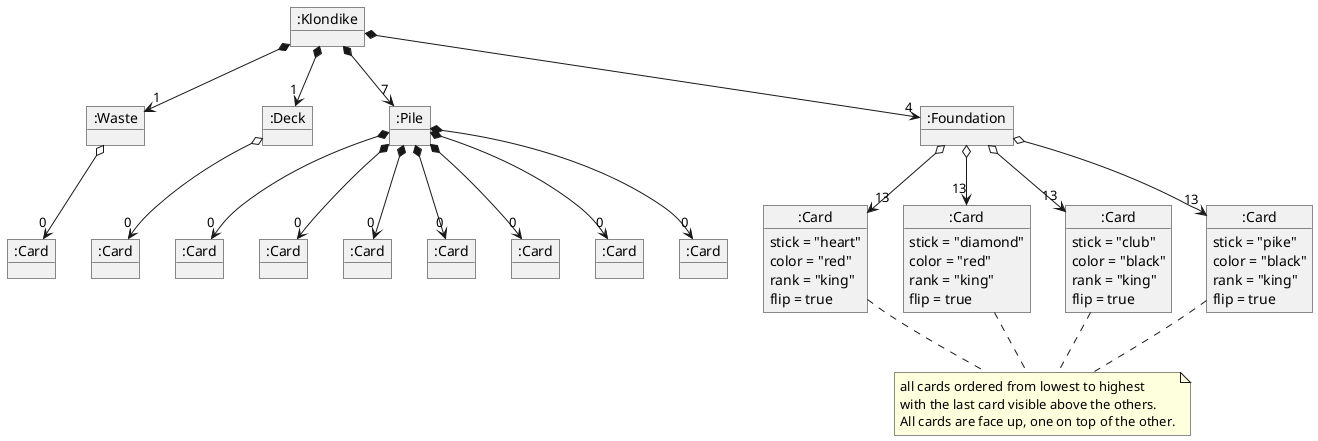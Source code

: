 @startuml

object ":Klondike" as Klondike
object ":Waste" as Waste
object ":Deck" as Deck
object ":Pile" as Pile
object ":Foundation" as Foundation
object ":Card" as Card {
 stick = "heart"
 color = "red"
 rank = "king"
 flip = true
}
object ":Card" as Card2 {
 stick = "diamond"
 color = "red"
 rank = "king"
 flip = true
}
object ":Card" as Card3 {
 stick = "club"
 color = "black"
 rank = "king"
 flip = true
}
object ":Card" as Card4 {
 stick = "pike"
 color = "black"
 rank = "king"
 flip = true
}
object ":Card" as CardWaste
note as N2
all cards ordered from lowest to highest 
with the last card visible above the others.
All cards are face up, one on top of the other.
end note
object ":Card" as CardDeck 
object ":Card" as CardPile 
object ":Card" as CardPile2 
object ":Card" as CardPile3
object ":Card" as CardPile4
object ":Card" as CardPile5 
object ":Card" as CardPile6 
object ":Card" as CardPile7

Klondike *-down-> "1"  Waste
Klondike *-down-> "1" Deck
Klondike *-down-> "7"  Pile
Klondike *-down-> "4"  Foundation

Foundation o-down-> "13"  Card
Foundation o-down-> "13"  Card2
Foundation o-down-> "13"  Card3
Foundation o-down-> "13"  Card4

Waste o-down-> "0"  CardWaste

Deck o-down-> "0"  CardDeck

Pile *-down-> "0"  CardPile
Pile *-down->"0"   CardPile2
Pile *-down-> "0"   CardPile3
Pile *-down-> "0"   CardPile4
Pile *-down-> "0"   CardPile5
Pile *-down-> "0"   CardPile6
Pile *-down-> "0"   CardPile7


Card .. N2
Card2 .. N2
Card3 .. N2
Card4 .. N2


@enduml